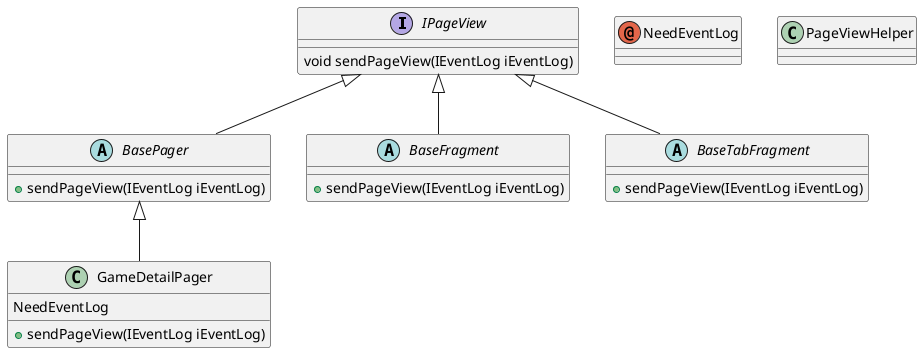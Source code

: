 @startuml
'https://plantuml.com/class-diagram


interface IPageView{
void sendPageView(IEventLog iEventLog)
}

abstract class BasePager{
+sendPageView(IEventLog iEventLog)
}

abstract BaseFragment{
+sendPageView(IEventLog iEventLog)
}

abstract class BaseTabFragment{
+sendPageView(IEventLog iEventLog)
}

class GameDetailPager{
NeedEventLog
+sendPageView(IEventLog iEventLog)
}

annotation NeedEventLog
class PageViewHelper

IPageView <|-- BasePager
IPageView <|-- BaseFragment
IPageView <|-- BaseTabFragment
BasePager <|-- GameDetailPager



@enduml